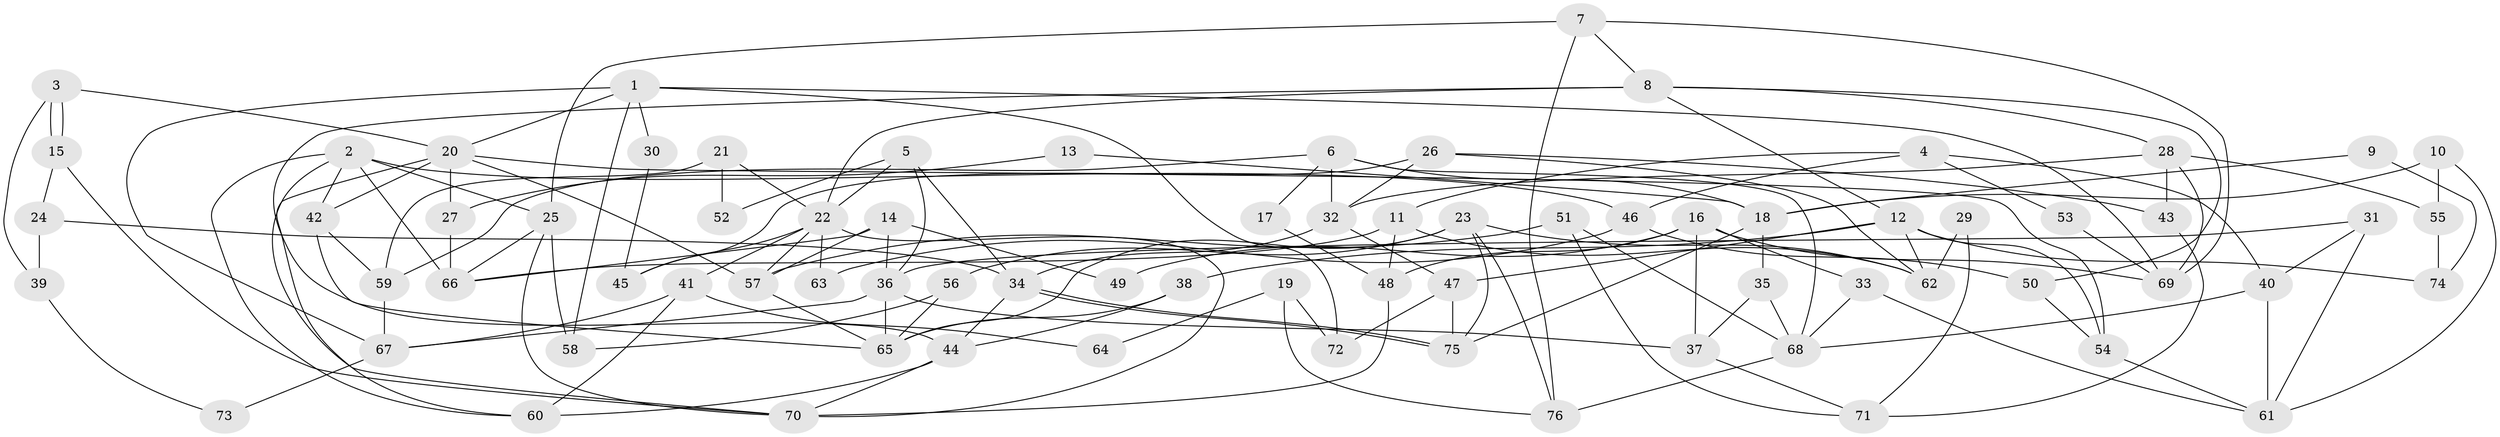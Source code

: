 // coarse degree distribution, {7: 0.1702127659574468, 9: 0.0425531914893617, 4: 0.10638297872340426, 5: 0.2553191489361702, 6: 0.0851063829787234, 2: 0.1276595744680851, 3: 0.14893617021276595, 8: 0.0425531914893617, 11: 0.02127659574468085}
// Generated by graph-tools (version 1.1) at 2025/52/02/27/25 19:52:06]
// undirected, 76 vertices, 152 edges
graph export_dot {
graph [start="1"]
  node [color=gray90,style=filled];
  1;
  2;
  3;
  4;
  5;
  6;
  7;
  8;
  9;
  10;
  11;
  12;
  13;
  14;
  15;
  16;
  17;
  18;
  19;
  20;
  21;
  22;
  23;
  24;
  25;
  26;
  27;
  28;
  29;
  30;
  31;
  32;
  33;
  34;
  35;
  36;
  37;
  38;
  39;
  40;
  41;
  42;
  43;
  44;
  45;
  46;
  47;
  48;
  49;
  50;
  51;
  52;
  53;
  54;
  55;
  56;
  57;
  58;
  59;
  60;
  61;
  62;
  63;
  64;
  65;
  66;
  67;
  68;
  69;
  70;
  71;
  72;
  73;
  74;
  75;
  76;
  1 -- 20;
  1 -- 69;
  1 -- 30;
  1 -- 58;
  1 -- 67;
  1 -- 72;
  2 -- 25;
  2 -- 70;
  2 -- 42;
  2 -- 46;
  2 -- 60;
  2 -- 66;
  3 -- 15;
  3 -- 15;
  3 -- 20;
  3 -- 39;
  4 -- 46;
  4 -- 40;
  4 -- 11;
  4 -- 53;
  5 -- 34;
  5 -- 36;
  5 -- 22;
  5 -- 52;
  6 -- 59;
  6 -- 18;
  6 -- 17;
  6 -- 32;
  6 -- 68;
  7 -- 69;
  7 -- 25;
  7 -- 8;
  7 -- 76;
  8 -- 44;
  8 -- 12;
  8 -- 22;
  8 -- 28;
  8 -- 50;
  9 -- 74;
  9 -- 18;
  10 -- 61;
  10 -- 18;
  10 -- 55;
  11 -- 66;
  11 -- 48;
  11 -- 62;
  12 -- 47;
  12 -- 38;
  12 -- 54;
  12 -- 62;
  12 -- 74;
  13 -- 18;
  13 -- 27;
  14 -- 57;
  14 -- 66;
  14 -- 36;
  14 -- 49;
  15 -- 70;
  15 -- 24;
  16 -- 48;
  16 -- 33;
  16 -- 37;
  16 -- 49;
  16 -- 69;
  17 -- 48;
  18 -- 75;
  18 -- 35;
  19 -- 76;
  19 -- 72;
  19 -- 64;
  20 -- 60;
  20 -- 42;
  20 -- 27;
  20 -- 54;
  20 -- 57;
  21 -- 59;
  21 -- 22;
  21 -- 52;
  22 -- 41;
  22 -- 45;
  22 -- 57;
  22 -- 63;
  22 -- 70;
  23 -- 65;
  23 -- 62;
  23 -- 56;
  23 -- 75;
  23 -- 76;
  24 -- 34;
  24 -- 39;
  25 -- 58;
  25 -- 70;
  25 -- 66;
  26 -- 43;
  26 -- 62;
  26 -- 32;
  26 -- 45;
  27 -- 66;
  28 -- 32;
  28 -- 43;
  28 -- 55;
  28 -- 69;
  29 -- 62;
  29 -- 71;
  30 -- 45;
  31 -- 61;
  31 -- 36;
  31 -- 40;
  32 -- 34;
  32 -- 47;
  33 -- 68;
  33 -- 61;
  34 -- 75;
  34 -- 75;
  34 -- 44;
  35 -- 68;
  35 -- 37;
  36 -- 67;
  36 -- 37;
  36 -- 65;
  37 -- 71;
  38 -- 65;
  38 -- 44;
  39 -- 73;
  40 -- 68;
  40 -- 61;
  41 -- 60;
  41 -- 64;
  41 -- 67;
  42 -- 65;
  42 -- 59;
  43 -- 71;
  44 -- 60;
  44 -- 70;
  46 -- 50;
  46 -- 63;
  47 -- 75;
  47 -- 72;
  48 -- 70;
  50 -- 54;
  51 -- 68;
  51 -- 57;
  51 -- 71;
  53 -- 69;
  54 -- 61;
  55 -- 74;
  56 -- 65;
  56 -- 58;
  57 -- 65;
  59 -- 67;
  67 -- 73;
  68 -- 76;
}
